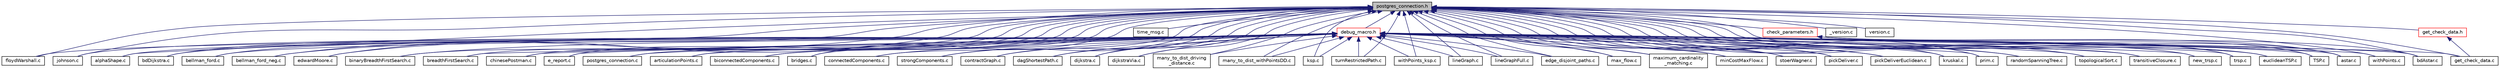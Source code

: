 digraph "postgres_connection.h"
{
  edge [fontname="Helvetica",fontsize="10",labelfontname="Helvetica",labelfontsize="10"];
  node [fontname="Helvetica",fontsize="10",shape=record];
  Node6 [label="postgres_connection.h",height=0.2,width=0.4,color="black", fillcolor="grey75", style="filled", fontcolor="black"];
  Node6 -> Node7 [dir="back",color="midnightblue",fontsize="10",style="solid",fontname="Helvetica"];
  Node7 [label="floydWarshall.c",height=0.2,width=0.4,color="black", fillcolor="white", style="filled",URL="$floydWarshall_8c.html"];
  Node6 -> Node8 [dir="back",color="midnightblue",fontsize="10",style="solid",fontname="Helvetica"];
  Node8 [label="johnson.c",height=0.2,width=0.4,color="black", fillcolor="white", style="filled",URL="$johnson_8c.html"];
  Node6 -> Node9 [dir="back",color="midnightblue",fontsize="10",style="solid",fontname="Helvetica"];
  Node9 [label="alphaShape.c",height=0.2,width=0.4,color="black", fillcolor="white", style="filled",URL="$alphaShape_8c.html"];
  Node6 -> Node10 [dir="back",color="midnightblue",fontsize="10",style="solid",fontname="Helvetica"];
  Node10 [label="astar.c",height=0.2,width=0.4,color="black", fillcolor="white", style="filled",URL="$astar_8c.html"];
  Node6 -> Node11 [dir="back",color="midnightblue",fontsize="10",style="solid",fontname="Helvetica"];
  Node11 [label="bdAstar.c",height=0.2,width=0.4,color="black", fillcolor="white", style="filled",URL="$bdAstar_8c.html"];
  Node6 -> Node12 [dir="back",color="midnightblue",fontsize="10",style="solid",fontname="Helvetica"];
  Node12 [label="bdDijkstra.c",height=0.2,width=0.4,color="black", fillcolor="white", style="filled",URL="$bdDijkstra_8c.html"];
  Node6 -> Node13 [dir="back",color="midnightblue",fontsize="10",style="solid",fontname="Helvetica"];
  Node13 [label="bellman_ford.c",height=0.2,width=0.4,color="black", fillcolor="white", style="filled",URL="$bellman__ford_8c.html"];
  Node6 -> Node14 [dir="back",color="midnightblue",fontsize="10",style="solid",fontname="Helvetica"];
  Node14 [label="bellman_ford_neg.c",height=0.2,width=0.4,color="black", fillcolor="white", style="filled",URL="$bellman__ford__neg_8c.html"];
  Node6 -> Node15 [dir="back",color="midnightblue",fontsize="10",style="solid",fontname="Helvetica"];
  Node15 [label="edwardMoore.c",height=0.2,width=0.4,color="black", fillcolor="white", style="filled",URL="$edwardMoore_8c.html"];
  Node6 -> Node16 [dir="back",color="midnightblue",fontsize="10",style="solid",fontname="Helvetica"];
  Node16 [label="binaryBreadthFirstSearch.c",height=0.2,width=0.4,color="black", fillcolor="white", style="filled",URL="$binaryBreadthFirstSearch_8c.html"];
  Node6 -> Node17 [dir="back",color="midnightblue",fontsize="10",style="solid",fontname="Helvetica"];
  Node17 [label="breadthFirstSearch.c",height=0.2,width=0.4,color="black", fillcolor="white", style="filled",URL="$breadthFirstSearch_8c.html"];
  Node6 -> Node18 [dir="back",color="midnightblue",fontsize="10",style="solid",fontname="Helvetica"];
  Node18 [label="chinesePostman.c",height=0.2,width=0.4,color="black", fillcolor="white", style="filled",URL="$chinesePostman_8c.html"];
  Node6 -> Node19 [dir="back",color="midnightblue",fontsize="10",style="solid",fontname="Helvetica"];
  Node19 [label="e_report.c",height=0.2,width=0.4,color="black", fillcolor="white", style="filled",URL="$e__report_8c.html"];
  Node6 -> Node20 [dir="back",color="midnightblue",fontsize="10",style="solid",fontname="Helvetica"];
  Node20 [label="get_check_data.c",height=0.2,width=0.4,color="black", fillcolor="white", style="filled",URL="$get__check__data_8c.html"];
  Node6 -> Node21 [dir="back",color="midnightblue",fontsize="10",style="solid",fontname="Helvetica"];
  Node21 [label="postgres_connection.c",height=0.2,width=0.4,color="black", fillcolor="white", style="filled",URL="$postgres__connection_8c.html"];
  Node6 -> Node22 [dir="back",color="midnightblue",fontsize="10",style="solid",fontname="Helvetica"];
  Node22 [label="time_msg.c",height=0.2,width=0.4,color="black", fillcolor="white", style="filled",URL="$time__msg_8c.html"];
  Node6 -> Node23 [dir="back",color="midnightblue",fontsize="10",style="solid",fontname="Helvetica"];
  Node23 [label="articulationPoints.c",height=0.2,width=0.4,color="black", fillcolor="white", style="filled",URL="$articulationPoints_8c.html"];
  Node6 -> Node24 [dir="back",color="midnightblue",fontsize="10",style="solid",fontname="Helvetica"];
  Node24 [label="biconnectedComponents.c",height=0.2,width=0.4,color="black", fillcolor="white", style="filled",URL="$biconnectedComponents_8c.html"];
  Node6 -> Node25 [dir="back",color="midnightblue",fontsize="10",style="solid",fontname="Helvetica"];
  Node25 [label="bridges.c",height=0.2,width=0.4,color="black", fillcolor="white", style="filled",URL="$bridges_8c.html"];
  Node6 -> Node26 [dir="back",color="midnightblue",fontsize="10",style="solid",fontname="Helvetica"];
  Node26 [label="connectedComponents.c",height=0.2,width=0.4,color="black", fillcolor="white", style="filled",URL="$connectedComponents_8c.html"];
  Node6 -> Node27 [dir="back",color="midnightblue",fontsize="10",style="solid",fontname="Helvetica"];
  Node27 [label="strongComponents.c",height=0.2,width=0.4,color="black", fillcolor="white", style="filled",URL="$strongComponents_8c.html"];
  Node6 -> Node28 [dir="back",color="midnightblue",fontsize="10",style="solid",fontname="Helvetica"];
  Node28 [label="contractGraph.c",height=0.2,width=0.4,color="black", fillcolor="white", style="filled",URL="$contractGraph_8c.html"];
  Node6 -> Node29 [dir="back",color="midnightblue",fontsize="10",style="solid",fontname="Helvetica"];
  Node29 [label="dagShortestPath.c",height=0.2,width=0.4,color="black", fillcolor="white", style="filled",URL="$dagShortestPath_8c.html"];
  Node6 -> Node30 [dir="back",color="midnightblue",fontsize="10",style="solid",fontname="Helvetica"];
  Node30 [label="dijkstra.c",height=0.2,width=0.4,color="black", fillcolor="white", style="filled",URL="$dijkstra_8c.html"];
  Node6 -> Node31 [dir="back",color="midnightblue",fontsize="10",style="solid",fontname="Helvetica"];
  Node31 [label="dijkstraVia.c",height=0.2,width=0.4,color="black", fillcolor="white", style="filled",URL="$dijkstraVia_8c.html"];
  Node6 -> Node32 [dir="back",color="midnightblue",fontsize="10",style="solid",fontname="Helvetica"];
  Node32 [label="many_to_dist_driving\l_distance.c",height=0.2,width=0.4,color="black", fillcolor="white", style="filled",URL="$many__to__dist__driving__distance_8c.html"];
  Node6 -> Node33 [dir="back",color="midnightblue",fontsize="10",style="solid",fontname="Helvetica"];
  Node33 [label="many_to_dist_withPointsDD.c",height=0.2,width=0.4,color="black", fillcolor="white", style="filled",URL="$many__to__dist__withPointsDD_8c.html"];
  Node6 -> Node34 [dir="back",color="midnightblue",fontsize="10",style="solid",fontname="Helvetica"];
  Node34 [label="ksp.c",height=0.2,width=0.4,color="black", fillcolor="white", style="filled",URL="$ksp_8c.html"];
  Node6 -> Node35 [dir="back",color="midnightblue",fontsize="10",style="solid",fontname="Helvetica"];
  Node35 [label="turnRestrictedPath.c",height=0.2,width=0.4,color="black", fillcolor="white", style="filled",URL="$turnRestrictedPath_8c.html"];
  Node6 -> Node36 [dir="back",color="midnightblue",fontsize="10",style="solid",fontname="Helvetica"];
  Node36 [label="withPoints_ksp.c",height=0.2,width=0.4,color="black", fillcolor="white", style="filled",URL="$withPoints__ksp_8c.html"];
  Node6 -> Node37 [dir="back",color="midnightblue",fontsize="10",style="solid",fontname="Helvetica"];
  Node37 [label="lineGraph.c",height=0.2,width=0.4,color="black", fillcolor="white", style="filled",URL="$lineGraph_8c.html",tooltip="Connecting code with postgres. "];
  Node6 -> Node38 [dir="back",color="midnightblue",fontsize="10",style="solid",fontname="Helvetica"];
  Node38 [label="lineGraphFull.c",height=0.2,width=0.4,color="black", fillcolor="white", style="filled",URL="$lineGraphFull_8c.html"];
  Node6 -> Node39 [dir="back",color="midnightblue",fontsize="10",style="solid",fontname="Helvetica"];
  Node39 [label="edge_disjoint_paths.c",height=0.2,width=0.4,color="black", fillcolor="white", style="filled",URL="$edge__disjoint__paths_8c.html"];
  Node6 -> Node40 [dir="back",color="midnightblue",fontsize="10",style="solid",fontname="Helvetica"];
  Node40 [label="max_flow.c",height=0.2,width=0.4,color="black", fillcolor="white", style="filled",URL="$max__flow_8c.html"];
  Node6 -> Node41 [dir="back",color="midnightblue",fontsize="10",style="solid",fontname="Helvetica"];
  Node41 [label="maximum_cardinality\l_matching.c",height=0.2,width=0.4,color="black", fillcolor="white", style="filled",URL="$maximum__cardinality__matching_8c.html"];
  Node6 -> Node42 [dir="back",color="midnightblue",fontsize="10",style="solid",fontname="Helvetica"];
  Node42 [label="minCostMaxFlow.c",height=0.2,width=0.4,color="black", fillcolor="white", style="filled",URL="$minCostMaxFlow_8c.html",tooltip="Connecting code with postgres. "];
  Node6 -> Node43 [dir="back",color="midnightblue",fontsize="10",style="solid",fontname="Helvetica"];
  Node43 [label="stoerWagner.c",height=0.2,width=0.4,color="black", fillcolor="white", style="filled",URL="$stoerWagner_8c.html"];
  Node6 -> Node44 [dir="back",color="midnightblue",fontsize="10",style="solid",fontname="Helvetica"];
  Node44 [label="pickDeliver.c",height=0.2,width=0.4,color="black", fillcolor="white", style="filled",URL="$pickDeliver_8c.html"];
  Node6 -> Node45 [dir="back",color="midnightblue",fontsize="10",style="solid",fontname="Helvetica"];
  Node45 [label="pickDeliverEuclidean.c",height=0.2,width=0.4,color="black", fillcolor="white", style="filled",URL="$pickDeliverEuclidean_8c.html"];
  Node6 -> Node46 [dir="back",color="midnightblue",fontsize="10",style="solid",fontname="Helvetica"];
  Node46 [label="kruskal.c",height=0.2,width=0.4,color="black", fillcolor="white", style="filled",URL="$kruskal_8c.html"];
  Node6 -> Node47 [dir="back",color="midnightblue",fontsize="10",style="solid",fontname="Helvetica"];
  Node47 [label="prim.c",height=0.2,width=0.4,color="black", fillcolor="white", style="filled",URL="$prim_8c.html"];
  Node6 -> Node48 [dir="back",color="midnightblue",fontsize="10",style="solid",fontname="Helvetica"];
  Node48 [label="randomSpanningTree.c",height=0.2,width=0.4,color="black", fillcolor="white", style="filled",URL="$randomSpanningTree_8c.html"];
  Node6 -> Node49 [dir="back",color="midnightblue",fontsize="10",style="solid",fontname="Helvetica"];
  Node49 [label="topologicalSort.c",height=0.2,width=0.4,color="black", fillcolor="white", style="filled",URL="$topologicalSort_8c.html"];
  Node6 -> Node50 [dir="back",color="midnightblue",fontsize="10",style="solid",fontname="Helvetica"];
  Node50 [label="transitiveClosure.c",height=0.2,width=0.4,color="black", fillcolor="white", style="filled",URL="$transitiveClosure_8c.html"];
  Node6 -> Node51 [dir="back",color="midnightblue",fontsize="10",style="solid",fontname="Helvetica"];
  Node51 [label="new_trsp.c",height=0.2,width=0.4,color="black", fillcolor="white", style="filled",URL="$new__trsp_8c.html"];
  Node6 -> Node52 [dir="back",color="midnightblue",fontsize="10",style="solid",fontname="Helvetica"];
  Node52 [label="trsp.c",height=0.2,width=0.4,color="black", fillcolor="white", style="filled",URL="$trsp_8c.html"];
  Node6 -> Node53 [dir="back",color="midnightblue",fontsize="10",style="solid",fontname="Helvetica"];
  Node53 [label="euclideanTSP.c",height=0.2,width=0.4,color="black", fillcolor="white", style="filled",URL="$euclideanTSP_8c.html"];
  Node6 -> Node54 [dir="back",color="midnightblue",fontsize="10",style="solid",fontname="Helvetica"];
  Node54 [label="TSP.c",height=0.2,width=0.4,color="black", fillcolor="white", style="filled",URL="$TSP_8c.html"];
  Node6 -> Node55 [dir="back",color="midnightblue",fontsize="10",style="solid",fontname="Helvetica"];
  Node55 [label="_version.c",height=0.2,width=0.4,color="black", fillcolor="white", style="filled",URL="$__version_8c.html"];
  Node6 -> Node56 [dir="back",color="midnightblue",fontsize="10",style="solid",fontname="Helvetica"];
  Node56 [label="version.c",height=0.2,width=0.4,color="black", fillcolor="white", style="filled",URL="$version_8c.html"];
  Node6 -> Node57 [dir="back",color="midnightblue",fontsize="10",style="solid",fontname="Helvetica"];
  Node57 [label="withPoints.c",height=0.2,width=0.4,color="black", fillcolor="white", style="filled",URL="$withPoints_8c.html"];
  Node6 -> Node58 [dir="back",color="midnightblue",fontsize="10",style="solid",fontname="Helvetica"];
  Node58 [label="check_parameters.h",height=0.2,width=0.4,color="red", fillcolor="white", style="filled",URL="$check__parameters_8h.html"];
  Node58 -> Node10 [dir="back",color="midnightblue",fontsize="10",style="solid",fontname="Helvetica"];
  Node58 -> Node11 [dir="back",color="midnightblue",fontsize="10",style="solid",fontname="Helvetica"];
  Node6 -> Node60 [dir="back",color="midnightblue",fontsize="10",style="solid",fontname="Helvetica"];
  Node60 [label="debug_macro.h",height=0.2,width=0.4,color="red", fillcolor="white", style="filled",URL="$debug__macro_8h.html"];
  Node60 -> Node7 [dir="back",color="midnightblue",fontsize="10",style="solid",fontname="Helvetica"];
  Node60 -> Node8 [dir="back",color="midnightblue",fontsize="10",style="solid",fontname="Helvetica"];
  Node60 -> Node9 [dir="back",color="midnightblue",fontsize="10",style="solid",fontname="Helvetica"];
  Node60 -> Node10 [dir="back",color="midnightblue",fontsize="10",style="solid",fontname="Helvetica"];
  Node60 -> Node11 [dir="back",color="midnightblue",fontsize="10",style="solid",fontname="Helvetica"];
  Node60 -> Node12 [dir="back",color="midnightblue",fontsize="10",style="solid",fontname="Helvetica"];
  Node60 -> Node13 [dir="back",color="midnightblue",fontsize="10",style="solid",fontname="Helvetica"];
  Node60 -> Node14 [dir="back",color="midnightblue",fontsize="10",style="solid",fontname="Helvetica"];
  Node60 -> Node15 [dir="back",color="midnightblue",fontsize="10",style="solid",fontname="Helvetica"];
  Node60 -> Node16 [dir="back",color="midnightblue",fontsize="10",style="solid",fontname="Helvetica"];
  Node60 -> Node17 [dir="back",color="midnightblue",fontsize="10",style="solid",fontname="Helvetica"];
  Node60 -> Node18 [dir="back",color="midnightblue",fontsize="10",style="solid",fontname="Helvetica"];
  Node60 -> Node19 [dir="back",color="midnightblue",fontsize="10",style="solid",fontname="Helvetica"];
  Node60 -> Node20 [dir="back",color="midnightblue",fontsize="10",style="solid",fontname="Helvetica"];
  Node60 -> Node21 [dir="back",color="midnightblue",fontsize="10",style="solid",fontname="Helvetica"];
  Node60 -> Node23 [dir="back",color="midnightblue",fontsize="10",style="solid",fontname="Helvetica"];
  Node60 -> Node24 [dir="back",color="midnightblue",fontsize="10",style="solid",fontname="Helvetica"];
  Node60 -> Node25 [dir="back",color="midnightblue",fontsize="10",style="solid",fontname="Helvetica"];
  Node60 -> Node26 [dir="back",color="midnightblue",fontsize="10",style="solid",fontname="Helvetica"];
  Node60 -> Node27 [dir="back",color="midnightblue",fontsize="10",style="solid",fontname="Helvetica"];
  Node60 -> Node28 [dir="back",color="midnightblue",fontsize="10",style="solid",fontname="Helvetica"];
  Node60 -> Node29 [dir="back",color="midnightblue",fontsize="10",style="solid",fontname="Helvetica"];
  Node60 -> Node30 [dir="back",color="midnightblue",fontsize="10",style="solid",fontname="Helvetica"];
  Node60 -> Node31 [dir="back",color="midnightblue",fontsize="10",style="solid",fontname="Helvetica"];
  Node60 -> Node32 [dir="back",color="midnightblue",fontsize="10",style="solid",fontname="Helvetica"];
  Node60 -> Node33 [dir="back",color="midnightblue",fontsize="10",style="solid",fontname="Helvetica"];
  Node60 -> Node34 [dir="back",color="midnightblue",fontsize="10",style="solid",fontname="Helvetica"];
  Node60 -> Node35 [dir="back",color="midnightblue",fontsize="10",style="solid",fontname="Helvetica"];
  Node60 -> Node36 [dir="back",color="midnightblue",fontsize="10",style="solid",fontname="Helvetica"];
  Node60 -> Node37 [dir="back",color="midnightblue",fontsize="10",style="solid",fontname="Helvetica"];
  Node60 -> Node38 [dir="back",color="midnightblue",fontsize="10",style="solid",fontname="Helvetica"];
  Node60 -> Node39 [dir="back",color="midnightblue",fontsize="10",style="solid",fontname="Helvetica"];
  Node60 -> Node40 [dir="back",color="midnightblue",fontsize="10",style="solid",fontname="Helvetica"];
  Node60 -> Node41 [dir="back",color="midnightblue",fontsize="10",style="solid",fontname="Helvetica"];
  Node60 -> Node42 [dir="back",color="midnightblue",fontsize="10",style="solid",fontname="Helvetica"];
  Node60 -> Node43 [dir="back",color="midnightblue",fontsize="10",style="solid",fontname="Helvetica"];
  Node60 -> Node44 [dir="back",color="midnightblue",fontsize="10",style="solid",fontname="Helvetica"];
  Node60 -> Node45 [dir="back",color="midnightblue",fontsize="10",style="solid",fontname="Helvetica"];
  Node60 -> Node46 [dir="back",color="midnightblue",fontsize="10",style="solid",fontname="Helvetica"];
  Node60 -> Node47 [dir="back",color="midnightblue",fontsize="10",style="solid",fontname="Helvetica"];
  Node60 -> Node48 [dir="back",color="midnightblue",fontsize="10",style="solid",fontname="Helvetica"];
  Node60 -> Node49 [dir="back",color="midnightblue",fontsize="10",style="solid",fontname="Helvetica"];
  Node60 -> Node50 [dir="back",color="midnightblue",fontsize="10",style="solid",fontname="Helvetica"];
  Node60 -> Node51 [dir="back",color="midnightblue",fontsize="10",style="solid",fontname="Helvetica"];
  Node60 -> Node52 [dir="back",color="midnightblue",fontsize="10",style="solid",fontname="Helvetica"];
  Node60 -> Node53 [dir="back",color="midnightblue",fontsize="10",style="solid",fontname="Helvetica"];
  Node60 -> Node54 [dir="back",color="midnightblue",fontsize="10",style="solid",fontname="Helvetica"];
  Node60 -> Node57 [dir="back",color="midnightblue",fontsize="10",style="solid",fontname="Helvetica"];
  Node6 -> Node71 [dir="back",color="midnightblue",fontsize="10",style="solid",fontname="Helvetica"];
  Node71 [label="get_check_data.h",height=0.2,width=0.4,color="red", fillcolor="white", style="filled",URL="$get__check__data_8h.html"];
  Node71 -> Node20 [dir="back",color="midnightblue",fontsize="10",style="solid",fontname="Helvetica"];
}
